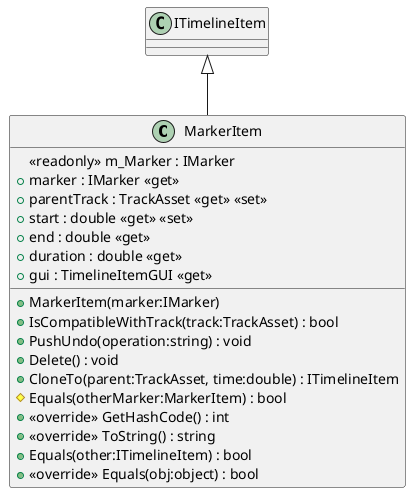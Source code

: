@startuml
class MarkerItem {
    <<readonly>> m_Marker : IMarker
    + marker : IMarker <<get>>
    + MarkerItem(marker:IMarker)
    + parentTrack : TrackAsset <<get>> <<set>>
    + start : double <<get>> <<set>>
    + end : double <<get>>
    + duration : double <<get>>
    + IsCompatibleWithTrack(track:TrackAsset) : bool
    + PushUndo(operation:string) : void
    + gui : TimelineItemGUI <<get>>
    + Delete() : void
    + CloneTo(parent:TrackAsset, time:double) : ITimelineItem
    # Equals(otherMarker:MarkerItem) : bool
    + <<override>> GetHashCode() : int
    + <<override>> ToString() : string
    + Equals(other:ITimelineItem) : bool
    + <<override>> Equals(obj:object) : bool
}
ITimelineItem <|-- MarkerItem
@enduml

